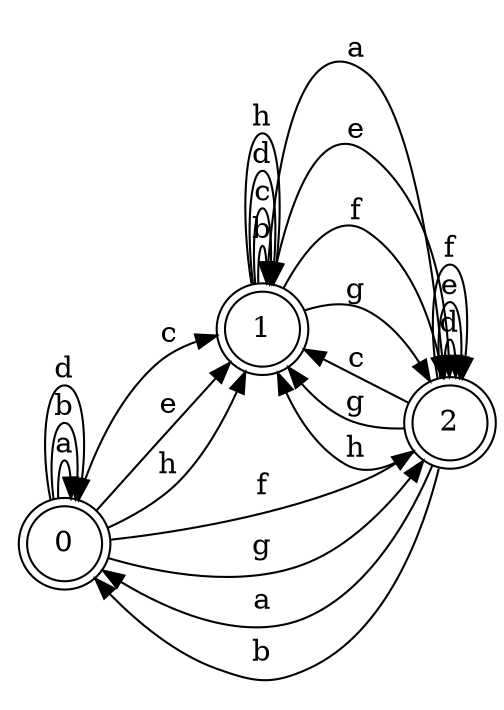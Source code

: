 digraph n3_7 {
__start0 [label="" shape="none"];

rankdir=LR;
size="8,5";

s0 [style="rounded,filled", color="black", fillcolor="white" shape="doublecircle", label="0"];
s1 [style="rounded,filled", color="black", fillcolor="white" shape="doublecircle", label="1"];
s2 [style="rounded,filled", color="black", fillcolor="white" shape="doublecircle", label="2"];
s0 -> s0 [label="a"];
s0 -> s0 [label="b"];
s0 -> s1 [label="c"];
s0 -> s0 [label="d"];
s0 -> s1 [label="e"];
s0 -> s2 [label="f"];
s0 -> s2 [label="g"];
s0 -> s1 [label="h"];
s1 -> s2 [label="a"];
s1 -> s1 [label="b"];
s1 -> s1 [label="c"];
s1 -> s1 [label="d"];
s1 -> s2 [label="e"];
s1 -> s2 [label="f"];
s1 -> s2 [label="g"];
s1 -> s1 [label="h"];
s2 -> s0 [label="a"];
s2 -> s0 [label="b"];
s2 -> s1 [label="c"];
s2 -> s2 [label="d"];
s2 -> s2 [label="e"];
s2 -> s2 [label="f"];
s2 -> s1 [label="g"];
s2 -> s1 [label="h"];

}